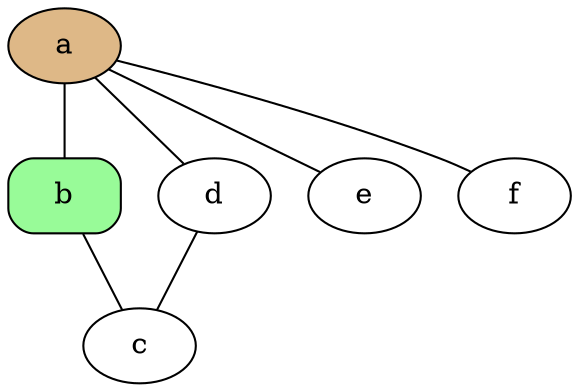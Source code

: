 graph g{ 
  a -- b [weight=100]
  b -- c
  a -- d
  d -- c
  a -- e
  a -- f [weight=10]
  a [zone="A", shape=ellipse,fillcolor="burlywood",style="filled"];
  b [shape=box,fillcolor="palegreen",style="filled,rounded"];
  c;
  d;
  e [zone="A"];
  f [zone="A"];
}

